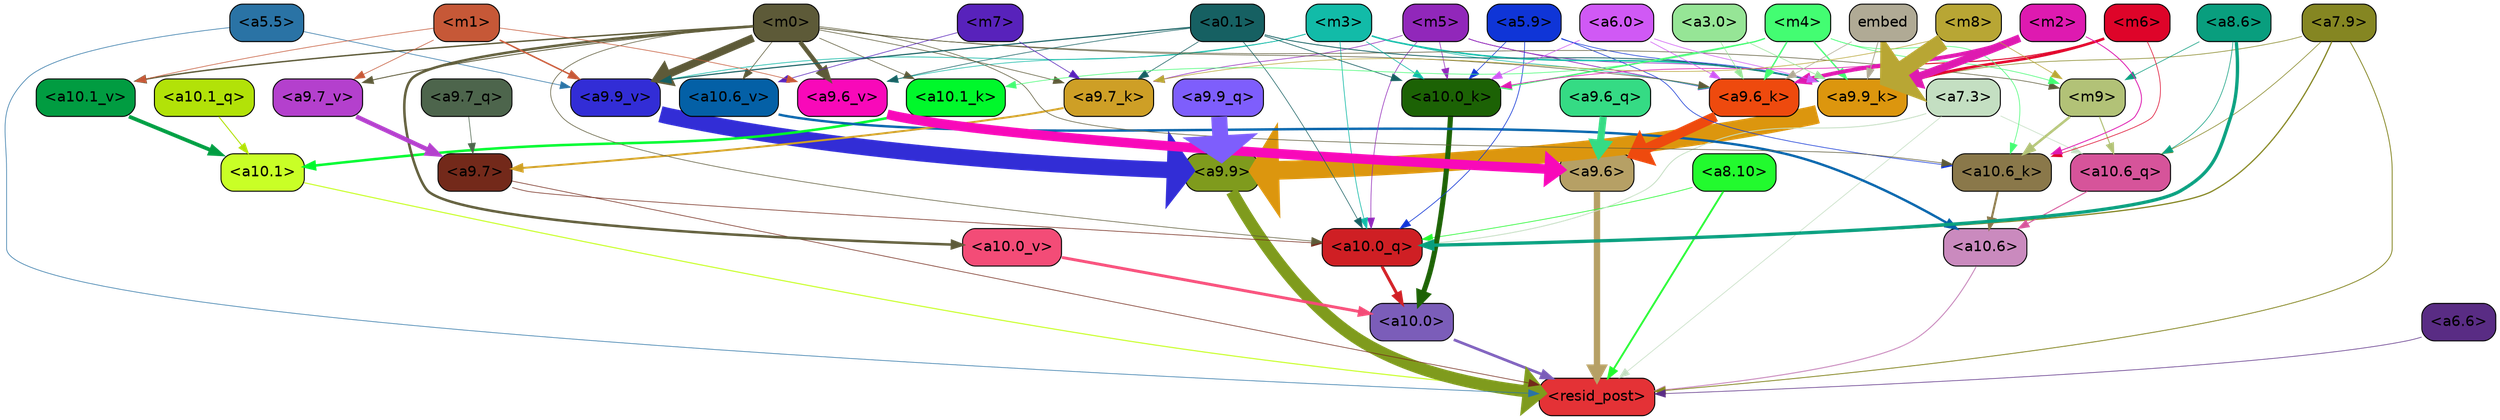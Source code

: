 strict digraph "" {
	graph [bgcolor=transparent,
		layout=dot,
		overlap=false,
		splines=true
	];
	"<a10.6>"	[color=black,
		fillcolor="#ca8abe",
		fontname=Helvetica,
		shape=box,
		style="filled, rounded"];
	"<resid_post>"	[color=black,
		fillcolor="#e43236",
		fontname=Helvetica,
		shape=box,
		style="filled, rounded"];
	"<a10.6>" -> "<resid_post>"	[color="#ca8abe",
		penwidth=0.9498605728149414];
	"<a10.1>"	[color=black,
		fillcolor="#c9ff26",
		fontname=Helvetica,
		shape=box,
		style="filled, rounded"];
	"<a10.1>" -> "<resid_post>"	[color="#c9ff26",
		penwidth=1.0084514617919922];
	"<a10.0>"	[color=black,
		fillcolor="#7b5db9",
		fontname=Helvetica,
		shape=box,
		style="filled, rounded"];
	"<a10.0>" -> "<resid_post>"	[color="#7b5db9",
		penwidth=2.5814952850341797];
	"<a9.9>"	[color=black,
		fillcolor="#7f9b1d",
		fontname=Helvetica,
		shape=box,
		style="filled, rounded"];
	"<a9.9>" -> "<resid_post>"	[color="#7f9b1d",
		penwidth=11.610888481140137];
	"<a9.7>"	[color=black,
		fillcolor="#73291a",
		fontname=Helvetica,
		shape=box,
		style="filled, rounded"];
	"<a9.7>" -> "<resid_post>"	[color="#73291a",
		penwidth=0.6];
	"<a10.0_q>"	[color=black,
		fillcolor="#cf1f24",
		fontname=Helvetica,
		shape=box,
		style="filled, rounded"];
	"<a9.7>" -> "<a10.0_q>"	[color="#73291a",
		penwidth=0.6];
	"<a9.6>"	[color=black,
		fillcolor="#b6a065",
		fontname=Helvetica,
		shape=box,
		style="filled, rounded"];
	"<a9.6>" -> "<resid_post>"	[color="#b6a065",
		penwidth=6.121421813964844];
	"<a8.10>"	[color=black,
		fillcolor="#22fa2e",
		fontname=Helvetica,
		shape=box,
		style="filled, rounded"];
	"<a8.10>" -> "<resid_post>"	[color="#22fa2e",
		penwidth=1.7841739654541016];
	"<a8.10>" -> "<a10.0_q>"	[color="#22fa2e",
		penwidth=0.6612663269042969];
	"<a7.9>"	[color=black,
		fillcolor="#858622",
		fontname=Helvetica,
		shape=box,
		style="filled, rounded"];
	"<a7.9>" -> "<resid_post>"	[color="#858622",
		penwidth=0.8109169006347656];
	"<a10.6_q>"	[color=black,
		fillcolor="#d6549a",
		fontname=Helvetica,
		shape=box,
		style="filled, rounded"];
	"<a7.9>" -> "<a10.6_q>"	[color="#858622",
		penwidth=0.6];
	"<a7.9>" -> "<a10.0_q>"	[color="#858622",
		penwidth=1.19378662109375];
	"<a9.9_k>"	[color=black,
		fillcolor="#dc960e",
		fontname=Helvetica,
		shape=box,
		style="filled, rounded"];
	"<a7.9>" -> "<a9.9_k>"	[color="#858622",
		penwidth=0.6];
	"<a7.3>"	[color=black,
		fillcolor="#c4dfc2",
		fontname=Helvetica,
		shape=box,
		style="filled, rounded"];
	"<a7.3>" -> "<resid_post>"	[color="#c4dfc2",
		penwidth=0.6];
	"<a7.3>" -> "<a10.6_q>"	[color="#c4dfc2",
		penwidth=0.6];
	"<a7.3>" -> "<a10.0_q>"	[color="#c4dfc2",
		penwidth=0.8208656311035156];
	"<a6.6>"	[color=black,
		fillcolor="#592c84",
		fontname=Helvetica,
		shape=box,
		style="filled, rounded"];
	"<a6.6>" -> "<resid_post>"	[color="#592c84",
		penwidth=0.6];
	"<a5.5>"	[color=black,
		fillcolor="#2a73a5",
		fontname=Helvetica,
		shape=box,
		style="filled, rounded"];
	"<a5.5>" -> "<resid_post>"	[color="#2a73a5",
		penwidth=0.6];
	"<a9.9_v>"	[color=black,
		fillcolor="#322dd6",
		fontname=Helvetica,
		shape=box,
		style="filled, rounded"];
	"<a5.5>" -> "<a9.9_v>"	[color="#2a73a5",
		penwidth=0.6];
	"<a10.6_q>" -> "<a10.6>"	[color="#d6549a",
		penwidth=0.9244728088378906];
	"<a10.1_q>"	[color=black,
		fillcolor="#b2e208",
		fontname=Helvetica,
		shape=box,
		style="filled, rounded"];
	"<a10.1_q>" -> "<a10.1>"	[color="#b2e208",
		penwidth=0.9268798828125];
	"<a10.0_q>" -> "<a10.0>"	[color="#cf1f24",
		penwidth=2.905670166015625];
	"<a10.6_k>"	[color=black,
		fillcolor="#8a784a",
		fontname=Helvetica,
		shape=box,
		style="filled, rounded"];
	"<a10.6_k>" -> "<a10.6>"	[color="#8a784a",
		penwidth=2.0319366455078125];
	"<a10.1_k>"	[color=black,
		fillcolor="#00f82b",
		fontname=Helvetica,
		shape=box,
		style="filled, rounded"];
	"<a10.1_k>" -> "<a10.1>"	[color="#00f82b",
		penwidth=2.4037628173828125];
	"<a10.0_k>"	[color=black,
		fillcolor="#1c6205",
		fontname=Helvetica,
		shape=box,
		style="filled, rounded"];
	"<a10.0_k>" -> "<a10.0>"	[color="#1c6205",
		penwidth=4.9319305419921875];
	"<a10.6_v>"	[color=black,
		fillcolor="#0460a6",
		fontname=Helvetica,
		shape=box,
		style="filled, rounded"];
	"<a10.6_v>" -> "<a10.6>"	[color="#0460a6",
		penwidth=2.290935516357422];
	"<a10.1_v>"	[color=black,
		fillcolor="#019c41",
		fontname=Helvetica,
		shape=box,
		style="filled, rounded"];
	"<a10.1_v>" -> "<a10.1>"	[color="#019c41",
		penwidth=3.6398468017578125];
	"<a10.0_v>"	[color=black,
		fillcolor="#f34c77",
		fontname=Helvetica,
		shape=box,
		style="filled, rounded"];
	"<a10.0_v>" -> "<a10.0>"	[color="#f34c77",
		penwidth=2.7666168212890625];
	"<m9>"	[color=black,
		fillcolor="#b2c277",
		fontname=Helvetica,
		shape=box,
		style="filled, rounded"];
	"<m9>" -> "<a10.6_q>"	[color="#b2c277",
		penwidth=1.0384025573730469];
	"<m9>" -> "<a10.6_k>"	[color="#b2c277",
		penwidth=2.371124267578125];
	"<a8.6>"	[color=black,
		fillcolor="#099e7e",
		fontname=Helvetica,
		shape=box,
		style="filled, rounded"];
	"<a8.6>" -> "<a10.6_q>"	[color="#099e7e",
		penwidth=0.6];
	"<a8.6>" -> "<a10.0_q>"	[color="#099e7e",
		penwidth=3.1841888427734375];
	"<a8.6>" -> "<m9>"	[color="#099e7e",
		penwidth=0.6];
	"<m5>"	[color=black,
		fillcolor="#9127ba",
		fontname=Helvetica,
		shape=box,
		style="filled, rounded"];
	"<m5>" -> "<a10.0_q>"	[color="#9127ba",
		penwidth=0.6];
	"<m5>" -> "<a10.0_k>"	[color="#9127ba",
		penwidth=0.6];
	"<m5>" -> "<a9.9_k>"	[color="#9127ba",
		penwidth=0.6];
	"<a9.7_k>"	[color=black,
		fillcolor="#ce9f26",
		fontname=Helvetica,
		shape=box,
		style="filled, rounded"];
	"<m5>" -> "<a9.7_k>"	[color="#9127ba",
		penwidth=0.6];
	"<a9.6_k>"	[color=black,
		fillcolor="#ee4a0e",
		fontname=Helvetica,
		shape=box,
		style="filled, rounded"];
	"<m5>" -> "<a9.6_k>"	[color="#9127ba",
		penwidth=0.7197036743164062];
	"<a5.9>"	[color=black,
		fillcolor="#0f35d7",
		fontname=Helvetica,
		shape=box,
		style="filled, rounded"];
	"<a5.9>" -> "<a10.0_q>"	[color="#0f35d7",
		penwidth=0.6463394165039062];
	"<a5.9>" -> "<a10.6_k>"	[color="#0f35d7",
		penwidth=0.6];
	"<a5.9>" -> "<a10.0_k>"	[color="#0f35d7",
		penwidth=0.6];
	"<a5.9>" -> "<a9.9_k>"	[color="#0f35d7",
		penwidth=0.6];
	"<m3>"	[color=black,
		fillcolor="#12bba8",
		fontname=Helvetica,
		shape=box,
		style="filled, rounded"];
	"<m3>" -> "<a10.0_q>"	[color="#12bba8",
		penwidth=0.6597442626953125];
	"<m3>" -> "<a10.0_k>"	[color="#12bba8",
		penwidth=0.6506614685058594];
	"<m3>" -> "<a9.9_k>"	[color="#12bba8",
		penwidth=1.4574642181396484];
	"<m3>" -> "<a9.6_k>"	[color="#12bba8",
		penwidth=0.6];
	"<m3>" -> "<a9.9_v>"	[color="#12bba8",
		penwidth=0.6589469909667969];
	"<a9.6_v>"	[color=black,
		fillcolor="#f809b9",
		fontname=Helvetica,
		shape=box,
		style="filled, rounded"];
	"<m3>" -> "<a9.6_v>"	[color="#12bba8",
		penwidth=0.6];
	"<m0>"	[color=black,
		fillcolor="#5d5a38",
		fontname=Helvetica,
		shape=box,
		style="filled, rounded"];
	"<m0>" -> "<a10.0_q>"	[color="#5d5a38",
		penwidth=0.6];
	"<m0>" -> "<a10.6_k>"	[color="#5d5a38",
		penwidth=0.6];
	"<m0>" -> "<a10.1_k>"	[color="#5d5a38",
		penwidth=0.6];
	"<m0>" -> "<a10.6_v>"	[color="#5d5a38",
		penwidth=0.6];
	"<m0>" -> "<a10.1_v>"	[color="#5d5a38",
		penwidth=1.3360328674316406];
	"<m0>" -> "<a10.0_v>"	[color="#5d5a38",
		penwidth=2.4083595275878906];
	"<m0>" -> "<m9>"	[color="#5d5a38",
		penwidth=0.6];
	"<m0>" -> "<a9.7_k>"	[color="#5d5a38",
		penwidth=0.6];
	"<m0>" -> "<a9.6_k>"	[color="#5d5a38",
		penwidth=0.6];
	"<m0>" -> "<a9.9_v>"	[color="#5d5a38",
		penwidth=7.537467956542969];
	"<a9.7_v>"	[color=black,
		fillcolor="#b440cd",
		fontname=Helvetica,
		shape=box,
		style="filled, rounded"];
	"<m0>" -> "<a9.7_v>"	[color="#5d5a38",
		penwidth=0.8575286865234375];
	"<m0>" -> "<a9.6_v>"	[color="#5d5a38",
		penwidth=4.1688385009765625];
	"<a0.1>"	[color=black,
		fillcolor="#166062",
		fontname=Helvetica,
		shape=box,
		style="filled, rounded"];
	"<a0.1>" -> "<a10.0_q>"	[color="#166062",
		penwidth=0.6];
	"<a0.1>" -> "<a10.0_k>"	[color="#166062",
		penwidth=0.6768684387207031];
	"<a0.1>" -> "<a9.9_k>"	[color="#166062",
		penwidth=0.81341552734375];
	"<a0.1>" -> "<a9.7_k>"	[color="#166062",
		penwidth=0.6];
	"<a0.1>" -> "<a9.9_v>"	[color="#166062",
		penwidth=1.062591552734375];
	"<a0.1>" -> "<a9.6_v>"	[color="#166062",
		penwidth=0.6];
	"<m6>"	[color=black,
		fillcolor="#de0429",
		fontname=Helvetica,
		shape=box,
		style="filled, rounded"];
	"<m6>" -> "<a10.6_k>"	[color="#de0429",
		penwidth=0.6];
	"<m6>" -> "<a9.9_k>"	[color="#de0429",
		penwidth=2.533975601196289];
	"<m6>" -> "<a9.6_k>"	[color="#de0429",
		penwidth=0.9471282958984375];
	"<m4>"	[color=black,
		fillcolor="#43fd72",
		fontname=Helvetica,
		shape=box,
		style="filled, rounded"];
	"<m4>" -> "<a10.6_k>"	[color="#43fd72",
		penwidth=0.6];
	"<m4>" -> "<a10.1_k>"	[color="#43fd72",
		penwidth=0.6];
	"<m4>" -> "<a10.0_k>"	[color="#43fd72",
		penwidth=1.230804443359375];
	"<m4>" -> "<m9>"	[color="#43fd72",
		penwidth=0.6];
	"<m4>" -> "<a9.9_k>"	[color="#43fd72",
		penwidth=1.3186264038085938];
	"<m4>" -> "<a9.6_k>"	[color="#43fd72",
		penwidth=1.3722038269042969];
	"<m2>"	[color=black,
		fillcolor="#de1ab0",
		fontname=Helvetica,
		shape=box,
		style="filled, rounded"];
	"<m2>" -> "<a10.6_k>"	[color="#de1ab0",
		penwidth=0.8380241394042969];
	"<m2>" -> "<a10.0_k>"	[color="#de1ab0",
		penwidth=0.6622200012207031];
	"<m2>" -> "<a9.9_k>"	[color="#de1ab0",
		penwidth=7.476325988769531];
	"<m2>" -> "<a9.6_k>"	[color="#de1ab0",
		penwidth=3.761505126953125];
	"<a6.0>"	[color=black,
		fillcolor="#d059f5",
		fontname=Helvetica,
		shape=box,
		style="filled, rounded"];
	"<a6.0>" -> "<a10.0_k>"	[color="#d059f5",
		penwidth=0.6];
	"<a6.0>" -> "<a9.9_k>"	[color="#d059f5",
		penwidth=0.6];
	"<a6.0>" -> "<a9.6_k>"	[color="#d059f5",
		penwidth=0.6];
	"<m7>"	[color=black,
		fillcolor="#5822bb",
		fontname=Helvetica,
		shape=box,
		style="filled, rounded"];
	"<m7>" -> "<a10.6_v>"	[color="#5822bb",
		penwidth=0.6];
	"<m7>" -> "<a9.7_k>"	[color="#5822bb",
		penwidth=0.6];
	"<m1>"	[color=black,
		fillcolor="#c65837",
		fontname=Helvetica,
		shape=box,
		style="filled, rounded"];
	"<m1>" -> "<a10.1_v>"	[color="#c65837",
		penwidth=0.6];
	"<m1>" -> "<a9.9_v>"	[color="#c65837",
		penwidth=1.4082679748535156];
	"<m1>" -> "<a9.7_v>"	[color="#c65837",
		penwidth=0.6];
	"<m1>" -> "<a9.6_v>"	[color="#c65837",
		penwidth=0.6];
	"<m8>"	[color=black,
		fillcolor="#b8a634",
		fontname=Helvetica,
		shape=box,
		style="filled, rounded"];
	"<m8>" -> "<m9>"	[color="#b8a634",
		penwidth=0.6];
	"<m8>" -> "<a9.9_k>"	[color="#b8a634",
		penwidth=16.255420684814453];
	"<m8>" -> "<a9.7_k>"	[color="#b8a634",
		penwidth=0.6];
	"<a9.9_q>"	[color=black,
		fillcolor="#7e5efc",
		fontname=Helvetica,
		shape=box,
		style="filled, rounded"];
	"<a9.9_q>" -> "<a9.9>"	[color="#7e5efc",
		penwidth=15.310546875];
	"<a9.7_q>"	[color=black,
		fillcolor="#4d654c",
		fontname=Helvetica,
		shape=box,
		style="filled, rounded"];
	"<a9.7_q>" -> "<a9.7>"	[color="#4d654c",
		penwidth=0.6];
	"<a9.6_q>"	[color=black,
		fillcolor="#35db84",
		fontname=Helvetica,
		shape=box,
		style="filled, rounded"];
	"<a9.6_q>" -> "<a9.6>"	[color="#35db84",
		penwidth=6.823722839355469];
	"<a9.9_k>" -> "<a9.9>"	[color="#dc960e",
		penwidth=17.953022003173828];
	"<a9.7_k>" -> "<a9.7>"	[color="#ce9f26",
		penwidth=1.85101318359375];
	"<a9.6_k>" -> "<a9.6>"	[color="#ee4a0e",
		penwidth=9.787818908691406];
	"<a9.9_v>" -> "<a9.9>"	[color="#322dd6",
		penwidth=15.728643417358398];
	"<a9.7_v>" -> "<a9.7>"	[color="#b440cd",
		penwidth=4.305488586425781];
	"<a9.6_v>" -> "<a9.6>"	[color="#f809b9",
		penwidth=9.212547302246094];
	"<a3.0>"	[color=black,
		fillcolor="#96e596",
		fontname=Helvetica,
		shape=box,
		style="filled, rounded"];
	"<a3.0>" -> "<a9.9_k>"	[color="#96e596",
		penwidth=0.6];
	"<a3.0>" -> "<a9.6_k>"	[color="#96e596",
		penwidth=0.6];
	embed	[color=black,
		fillcolor="#b0aa95",
		fontname=Helvetica,
		shape=box,
		style="filled, rounded"];
	embed -> "<a9.9_k>"	[color="#b0aa95",
		penwidth=0.8602714538574219];
	embed -> "<a9.6_k>"	[color="#b0aa95",
		penwidth=0.6];
}
